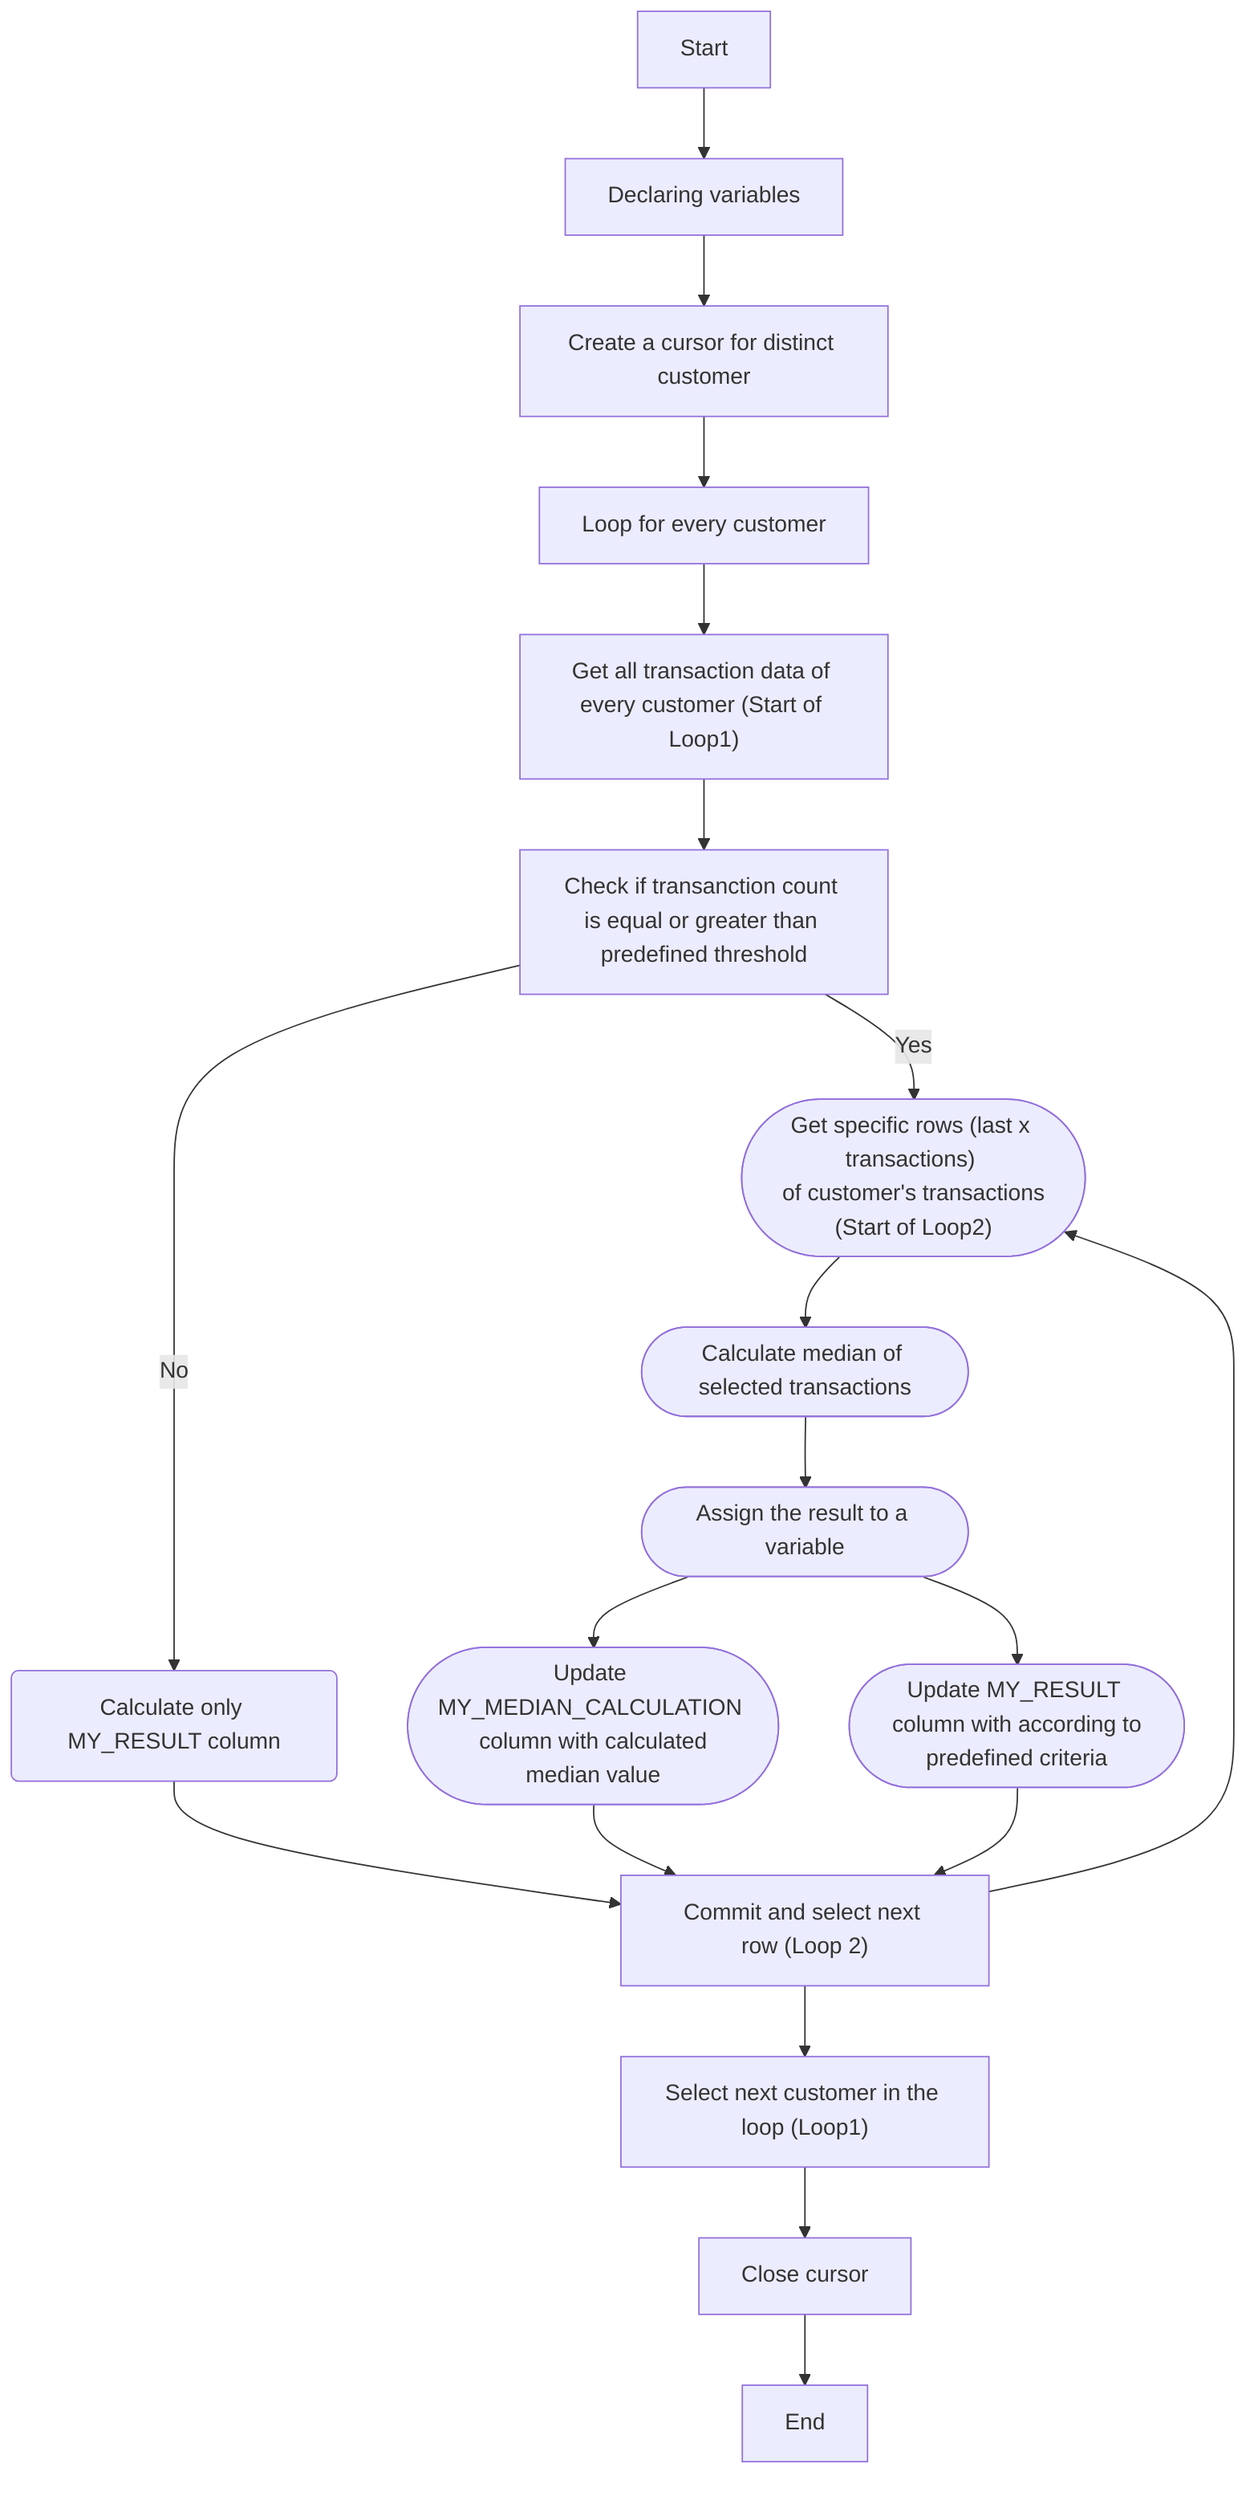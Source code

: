 graph TD;
	Start[Start] --> s1;
  s1["Declaring variables"] --> s2["Create a cursor for distinct customer"];
  s2 --> s3["Loop for every customer"];
  s3 --> s4["Get all transaction data of every customer (Start of Loop1)"];
	s4 --> s5["Check if transanction count is equal or greater than predefined threshold"];
	s5 --> |Yes| s6Yes(["Get specific rows (last x transactions) <br> of customer's transactions (Start of Loop2) "]);
	s6Yes --> s7(["Calculate median of selected transactions"]);
	s7 --> s8(["Assign the result to a variable"]);
	s8 --> s9_update1(["Update MY_MEDIAN_CALCULATION <br> column with calculated median value"]);
	s8 --> s9_update2(["Update MY_RESULT <br> column with according to predefined criteria"]);

	s5 --> |No| s6No("Calculate only MY_RESULT column");

	s6No --> s10["Commit"];
	s9_update1 --> s10["Commit and select next row (Loop 2)"];
	s9_update2 --> s10["Commit and select next row (Loop 2)"];

	s10 --> s6Yes;
	s10 --> s11["Select next customer in the loop (Loop1)"];
	s11 --> s12["Close cursor"];
	s12 --> s13["End"];